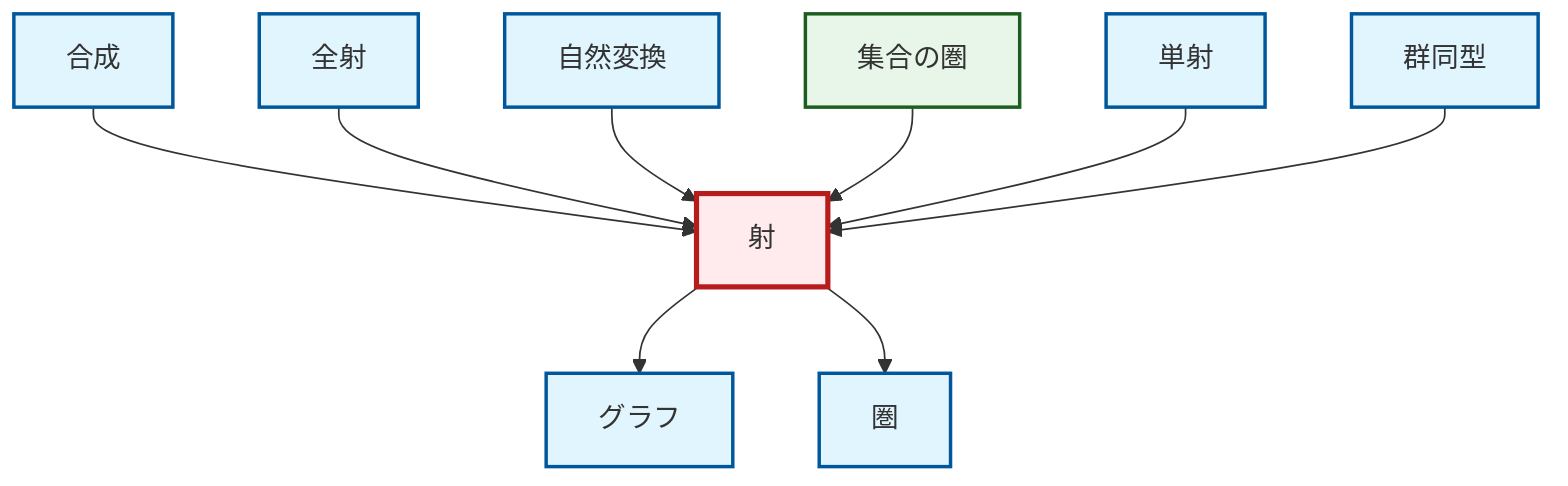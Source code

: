 graph TD
    classDef definition fill:#e1f5fe,stroke:#01579b,stroke-width:2px
    classDef theorem fill:#f3e5f5,stroke:#4a148c,stroke-width:2px
    classDef axiom fill:#fff3e0,stroke:#e65100,stroke-width:2px
    classDef example fill:#e8f5e9,stroke:#1b5e20,stroke-width:2px
    classDef current fill:#ffebee,stroke:#b71c1c,stroke-width:3px
    ex-set-category["集合の圏"]:::example
    def-composition["合成"]:::definition
    def-epimorphism["全射"]:::definition
    def-monomorphism["単射"]:::definition
    def-category["圏"]:::definition
    def-morphism["射"]:::definition
    def-graph["グラフ"]:::definition
    def-natural-transformation["自然変換"]:::definition
    def-isomorphism["群同型"]:::definition
    def-morphism --> def-graph
    def-composition --> def-morphism
    def-epimorphism --> def-morphism
    def-morphism --> def-category
    def-natural-transformation --> def-morphism
    ex-set-category --> def-morphism
    def-monomorphism --> def-morphism
    def-isomorphism --> def-morphism
    class def-morphism current